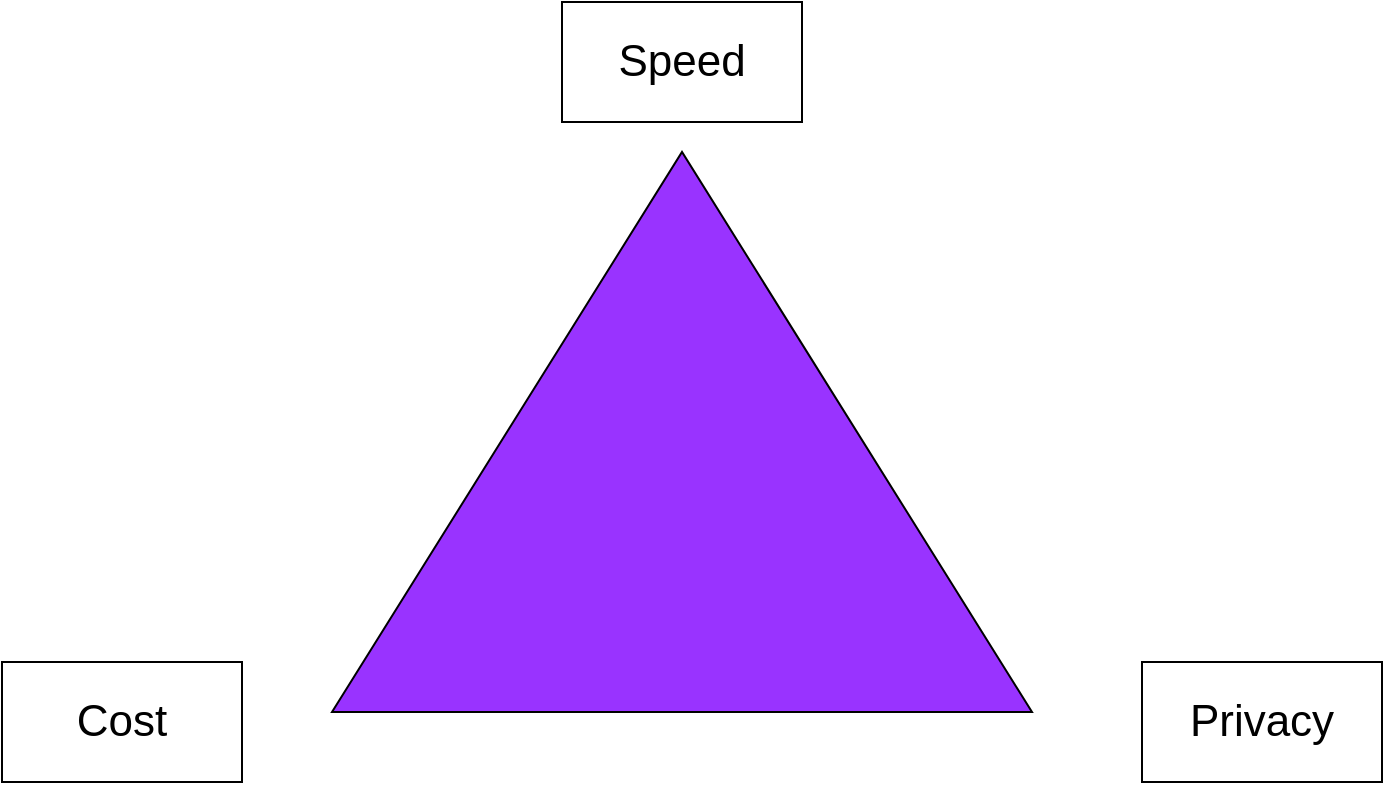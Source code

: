<mxfile version="21.2.4" type="github">
  <diagram name="Page-1" id="G3pnUd8i2sPkFldAUYga">
    <mxGraphModel dx="1914" dy="1075" grid="1" gridSize="10" guides="1" tooltips="1" connect="1" arrows="1" fold="1" page="1" pageScale="1" pageWidth="827" pageHeight="1169" math="0" shadow="0">
      <root>
        <mxCell id="0" />
        <mxCell id="1" parent="0" />
        <mxCell id="6SBWbRUuGsr4M2CHqDux-1" value="" style="triangle;whiteSpace=wrap;html=1;rotation=-90;fillColor=#9933FF;" vertex="1" parent="1">
          <mxGeometry x="240" y="370" width="280" height="350" as="geometry" />
        </mxCell>
        <mxCell id="6SBWbRUuGsr4M2CHqDux-2" value="&lt;font style=&quot;font-size: 22px;&quot;&gt;Privacy&lt;/font&gt;" style="whiteSpace=wrap;html=1;" vertex="1" parent="1">
          <mxGeometry x="610" y="660" width="120" height="60" as="geometry" />
        </mxCell>
        <mxCell id="6SBWbRUuGsr4M2CHqDux-4" value="&lt;font style=&quot;font-size: 22px;&quot;&gt;Speed&lt;/font&gt;" style="whiteSpace=wrap;html=1;" vertex="1" parent="1">
          <mxGeometry x="320" y="330" width="120" height="60" as="geometry" />
        </mxCell>
        <mxCell id="6SBWbRUuGsr4M2CHqDux-5" value="&lt;font style=&quot;font-size: 22px;&quot;&gt;Cost&lt;/font&gt;" style="whiteSpace=wrap;html=1;" vertex="1" parent="1">
          <mxGeometry x="40" y="660" width="120" height="60" as="geometry" />
        </mxCell>
      </root>
    </mxGraphModel>
  </diagram>
</mxfile>
